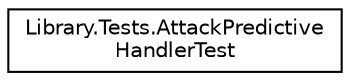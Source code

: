 digraph "Graphical Class Hierarchy"
{
 // INTERACTIVE_SVG=YES
 // LATEX_PDF_SIZE
  edge [fontname="Helvetica",fontsize="10",labelfontname="Helvetica",labelfontsize="10"];
  node [fontname="Helvetica",fontsize="10",shape=record];
  rankdir="LR";
  Node0 [label="Library.Tests.AttackPredictive\lHandlerTest",height=0.2,width=0.4,color="black", fillcolor="white", style="filled",URL="$classLibrary_1_1Tests_1_1AttackPredictiveHandlerTest.html",tooltip=" "];
}
